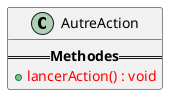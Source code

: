 @startuml
class AutreAction{
    ==<b>Methodes</b>==
        +<color:red>lancerAction() : void</color>
}
@enduml
'71ec036de9e5657047b247a982e13f76  src/AutreAction.hpp
'2a1b9ea577653cd9581279eadafbd8d7  src/AutreAction.cpp

